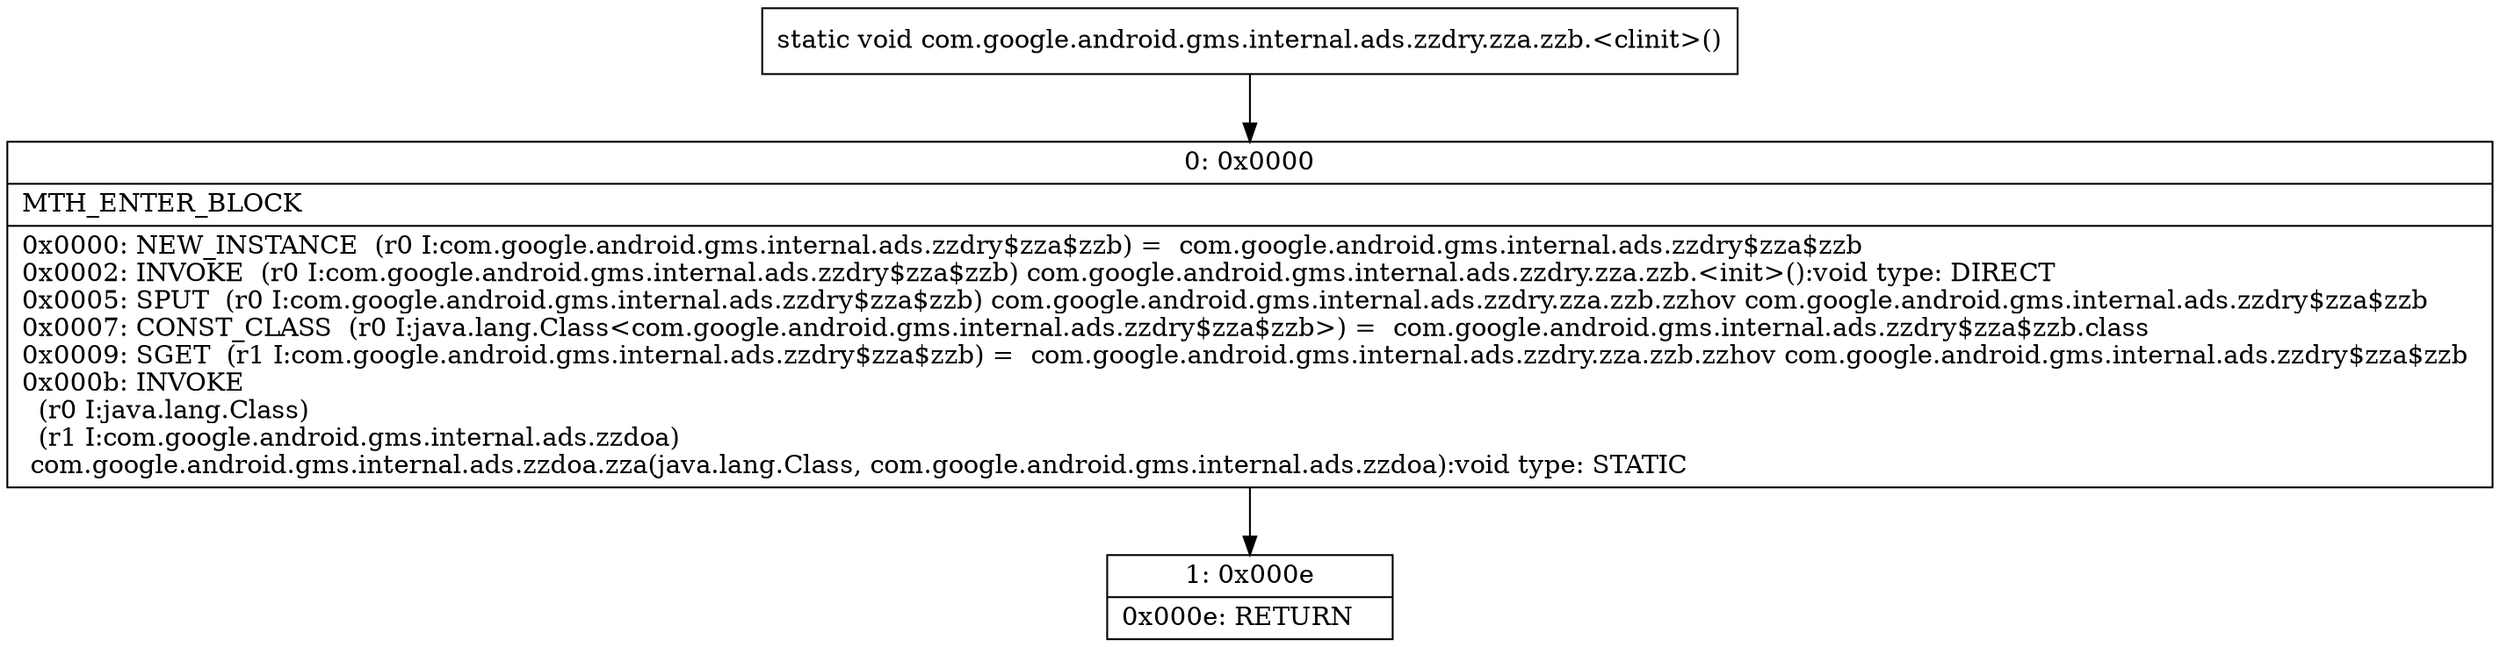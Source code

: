 digraph "CFG forcom.google.android.gms.internal.ads.zzdry.zza.zzb.\<clinit\>()V" {
Node_0 [shape=record,label="{0\:\ 0x0000|MTH_ENTER_BLOCK\l|0x0000: NEW_INSTANCE  (r0 I:com.google.android.gms.internal.ads.zzdry$zza$zzb) =  com.google.android.gms.internal.ads.zzdry$zza$zzb \l0x0002: INVOKE  (r0 I:com.google.android.gms.internal.ads.zzdry$zza$zzb) com.google.android.gms.internal.ads.zzdry.zza.zzb.\<init\>():void type: DIRECT \l0x0005: SPUT  (r0 I:com.google.android.gms.internal.ads.zzdry$zza$zzb) com.google.android.gms.internal.ads.zzdry.zza.zzb.zzhov com.google.android.gms.internal.ads.zzdry$zza$zzb \l0x0007: CONST_CLASS  (r0 I:java.lang.Class\<com.google.android.gms.internal.ads.zzdry$zza$zzb\>) =  com.google.android.gms.internal.ads.zzdry$zza$zzb.class \l0x0009: SGET  (r1 I:com.google.android.gms.internal.ads.zzdry$zza$zzb) =  com.google.android.gms.internal.ads.zzdry.zza.zzb.zzhov com.google.android.gms.internal.ads.zzdry$zza$zzb \l0x000b: INVOKE  \l  (r0 I:java.lang.Class)\l  (r1 I:com.google.android.gms.internal.ads.zzdoa)\l com.google.android.gms.internal.ads.zzdoa.zza(java.lang.Class, com.google.android.gms.internal.ads.zzdoa):void type: STATIC \l}"];
Node_1 [shape=record,label="{1\:\ 0x000e|0x000e: RETURN   \l}"];
MethodNode[shape=record,label="{static void com.google.android.gms.internal.ads.zzdry.zza.zzb.\<clinit\>() }"];
MethodNode -> Node_0;
Node_0 -> Node_1;
}

